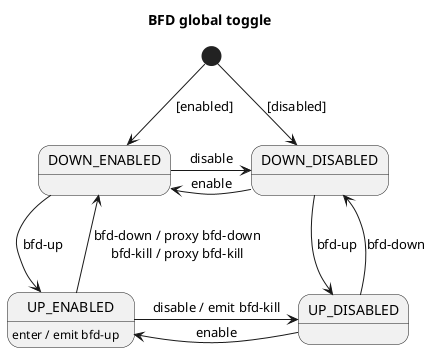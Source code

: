 
Input signals:
* enable
* disable
* bfd-up
* bfd-down
* bfd-kill

Output signals:
* bfd-up
* bfd-down
* bfd-kill

@startuml
title BFD global toggle
[*] --> DOWN_ENABLED : [enabled]
[*] --> DOWN_DISABLED : [disabled]

DOWN_ENABLED -r-> DOWN_DISABLED : disable
DOWN_ENABLED --> UP_ENABLED : bfd-up

DOWN_DISABLED -l-> DOWN_ENABLED : enable
DOWN_DISABLED --> UP_DISABLED : bfd-up

UP_ENABLED -r-> UP_DISABLED : disable / emit bfd-kill
UP_ENABLED -u-> DOWN_ENABLED : bfd-down / proxy bfd-down\nbfd-kill / proxy bfd-kill
UP_ENABLED : enter / emit bfd-up

UP_DISABLED -l-> UP_ENABLED : enable
UP_DISABLED -u-> DOWN_DISABLED : bfd-down

@enduml
